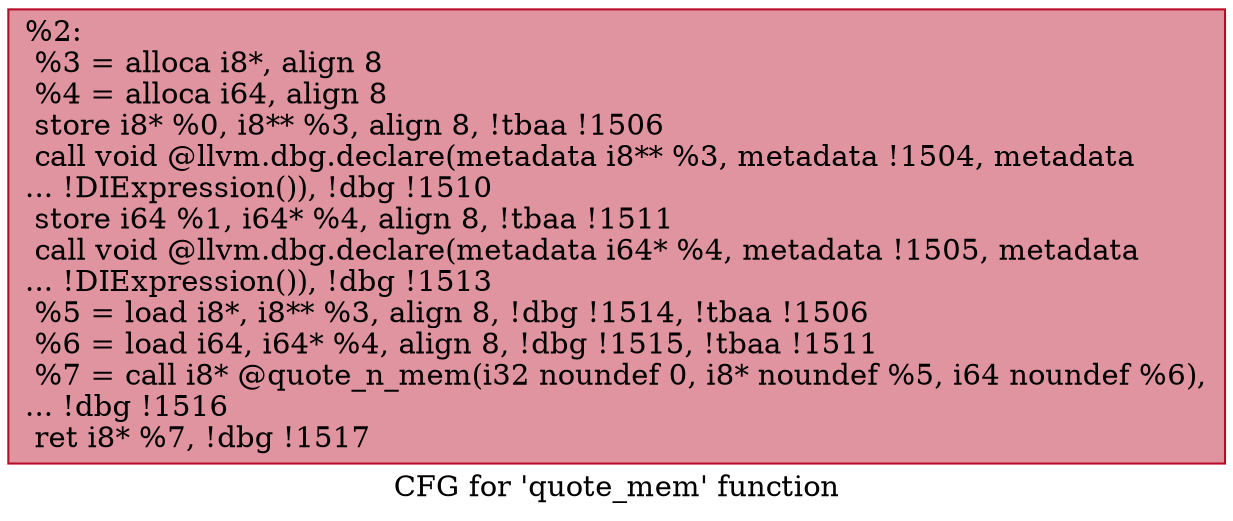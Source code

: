 digraph "CFG for 'quote_mem' function" {
	label="CFG for 'quote_mem' function";

	Node0x15eef00 [shape=record,color="#b70d28ff", style=filled, fillcolor="#b70d2870",label="{%2:\l  %3 = alloca i8*, align 8\l  %4 = alloca i64, align 8\l  store i8* %0, i8** %3, align 8, !tbaa !1506\l  call void @llvm.dbg.declare(metadata i8** %3, metadata !1504, metadata\l... !DIExpression()), !dbg !1510\l  store i64 %1, i64* %4, align 8, !tbaa !1511\l  call void @llvm.dbg.declare(metadata i64* %4, metadata !1505, metadata\l... !DIExpression()), !dbg !1513\l  %5 = load i8*, i8** %3, align 8, !dbg !1514, !tbaa !1506\l  %6 = load i64, i64* %4, align 8, !dbg !1515, !tbaa !1511\l  %7 = call i8* @quote_n_mem(i32 noundef 0, i8* noundef %5, i64 noundef %6),\l... !dbg !1516\l  ret i8* %7, !dbg !1517\l}"];
}
